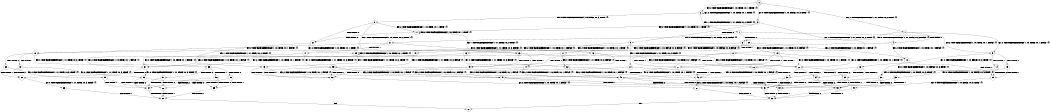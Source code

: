 digraph BCG {
size = "7, 10.5";
center = TRUE;
node [shape = circle];
0 [peripheries = 2];
0 -> 1 [label = "EX !1 !ATOMIC_EXCH_BRANCH (1, +1, TRUE, +0, 2, TRUE) !{}"];
0 -> 2 [label = "EX !2 !ATOMIC_EXCH_BRANCH (1, +0, TRUE, +0, 1, TRUE) !{}"];
0 -> 3 [label = "EX !0 !ATOMIC_EXCH_BRANCH (1, +0, FALSE, +0, 3, TRUE) !{}"];
1 -> 4 [label = "TERMINATE !1"];
1 -> 5 [label = "EX !2 !ATOMIC_EXCH_BRANCH (1, +0, TRUE, +0, 1, FALSE) !{}"];
1 -> 6 [label = "EX !0 !ATOMIC_EXCH_BRANCH (1, +0, FALSE, +0, 3, FALSE) !{}"];
2 -> 7 [label = "EX !1 !ATOMIC_EXCH_BRANCH (1, +1, TRUE, +0, 2, TRUE) !{}"];
2 -> 8 [label = "EX !0 !ATOMIC_EXCH_BRANCH (1, +0, FALSE, +0, 3, TRUE) !{}"];
2 -> 2 [label = "EX !2 !ATOMIC_EXCH_BRANCH (1, +0, TRUE, +0, 1, TRUE) !{}"];
3 -> 9 [label = "TERMINATE !0"];
3 -> 10 [label = "EX !1 !ATOMIC_EXCH_BRANCH (1, +1, TRUE, +0, 2, TRUE) !{}"];
3 -> 11 [label = "EX !2 !ATOMIC_EXCH_BRANCH (1, +0, TRUE, +0, 1, TRUE) !{}"];
4 -> 12 [label = "EX !2 !ATOMIC_EXCH_BRANCH (1, +0, TRUE, +0, 1, FALSE) !{}"];
4 -> 13 [label = "EX !0 !ATOMIC_EXCH_BRANCH (1, +0, FALSE, +0, 3, FALSE) !{}"];
5 -> 14 [label = "TERMINATE !1"];
5 -> 15 [label = "TERMINATE !2"];
5 -> 16 [label = "EX !0 !ATOMIC_EXCH_BRANCH (1, +0, FALSE, +0, 3, TRUE) !{}"];
6 -> 17 [label = "TERMINATE !1"];
6 -> 18 [label = "EX !2 !ATOMIC_EXCH_BRANCH (1, +0, TRUE, +0, 1, FALSE) !{}"];
6 -> 19 [label = "EX !0 !ATOMIC_EXCH_BRANCH (1, +1, TRUE, +0, 3, FALSE) !{}"];
7 -> 20 [label = "TERMINATE !1"];
7 -> 21 [label = "EX !0 !ATOMIC_EXCH_BRANCH (1, +0, FALSE, +0, 3, FALSE) !{}"];
7 -> 5 [label = "EX !2 !ATOMIC_EXCH_BRANCH (1, +0, TRUE, +0, 1, FALSE) !{}"];
8 -> 22 [label = "TERMINATE !0"];
8 -> 23 [label = "EX !1 !ATOMIC_EXCH_BRANCH (1, +1, TRUE, +0, 2, TRUE) !{}"];
8 -> 11 [label = "EX !2 !ATOMIC_EXCH_BRANCH (1, +0, TRUE, +0, 1, TRUE) !{}"];
9 -> 24 [label = "EX !1 !ATOMIC_EXCH_BRANCH (1, +1, TRUE, +0, 2, TRUE) !{}"];
9 -> 25 [label = "EX !2 !ATOMIC_EXCH_BRANCH (1, +0, TRUE, +0, 1, TRUE) !{}"];
10 -> 26 [label = "TERMINATE !1"];
10 -> 27 [label = "TERMINATE !0"];
10 -> 28 [label = "EX !2 !ATOMIC_EXCH_BRANCH (1, +0, TRUE, +0, 1, FALSE) !{}"];
11 -> 22 [label = "TERMINATE !0"];
11 -> 23 [label = "EX !1 !ATOMIC_EXCH_BRANCH (1, +1, TRUE, +0, 2, TRUE) !{}"];
11 -> 11 [label = "EX !2 !ATOMIC_EXCH_BRANCH (1, +0, TRUE, +0, 1, TRUE) !{}"];
12 -> 29 [label = "TERMINATE !2"];
12 -> 30 [label = "EX !0 !ATOMIC_EXCH_BRANCH (1, +0, FALSE, +0, 3, TRUE) !{}"];
13 -> 31 [label = "EX !2 !ATOMIC_EXCH_BRANCH (1, +0, TRUE, +0, 1, FALSE) !{}"];
13 -> 32 [label = "EX !0 !ATOMIC_EXCH_BRANCH (1, +1, TRUE, +0, 3, FALSE) !{}"];
14 -> 29 [label = "TERMINATE !2"];
14 -> 30 [label = "EX !0 !ATOMIC_EXCH_BRANCH (1, +0, FALSE, +0, 3, TRUE) !{}"];
15 -> 29 [label = "TERMINATE !1"];
15 -> 33 [label = "EX !0 !ATOMIC_EXCH_BRANCH (1, +0, FALSE, +0, 3, TRUE) !{}"];
16 -> 34 [label = "TERMINATE !1"];
16 -> 35 [label = "TERMINATE !2"];
16 -> 36 [label = "TERMINATE !0"];
17 -> 32 [label = "EX !0 !ATOMIC_EXCH_BRANCH (1, +1, TRUE, +0, 3, FALSE) !{}"];
17 -> 31 [label = "EX !2 !ATOMIC_EXCH_BRANCH (1, +0, TRUE, +0, 1, FALSE) !{}"];
18 -> 37 [label = "TERMINATE !1"];
18 -> 38 [label = "TERMINATE !2"];
18 -> 39 [label = "EX !0 !ATOMIC_EXCH_BRANCH (1, +1, TRUE, +0, 3, TRUE) !{}"];
19 -> 26 [label = "TERMINATE !1"];
19 -> 27 [label = "TERMINATE !0"];
19 -> 28 [label = "EX !2 !ATOMIC_EXCH_BRANCH (1, +0, TRUE, +0, 1, FALSE) !{}"];
20 -> 12 [label = "EX !2 !ATOMIC_EXCH_BRANCH (1, +0, TRUE, +0, 1, FALSE) !{}"];
20 -> 40 [label = "EX !0 !ATOMIC_EXCH_BRANCH (1, +0, FALSE, +0, 3, FALSE) !{}"];
21 -> 41 [label = "TERMINATE !1"];
21 -> 18 [label = "EX !2 !ATOMIC_EXCH_BRANCH (1, +0, TRUE, +0, 1, FALSE) !{}"];
21 -> 42 [label = "EX !0 !ATOMIC_EXCH_BRANCH (1, +1, TRUE, +0, 3, FALSE) !{}"];
22 -> 25 [label = "EX !2 !ATOMIC_EXCH_BRANCH (1, +0, TRUE, +0, 1, TRUE) !{}"];
22 -> 43 [label = "EX !1 !ATOMIC_EXCH_BRANCH (1, +1, TRUE, +0, 2, TRUE) !{}"];
23 -> 44 [label = "TERMINATE !1"];
23 -> 45 [label = "TERMINATE !0"];
23 -> 28 [label = "EX !2 !ATOMIC_EXCH_BRANCH (1, +0, TRUE, +0, 1, FALSE) !{}"];
24 -> 46 [label = "TERMINATE !1"];
24 -> 47 [label = "EX !2 !ATOMIC_EXCH_BRANCH (1, +0, TRUE, +0, 1, FALSE) !{}"];
25 -> 43 [label = "EX !1 !ATOMIC_EXCH_BRANCH (1, +1, TRUE, +0, 2, TRUE) !{}"];
25 -> 25 [label = "EX !2 !ATOMIC_EXCH_BRANCH (1, +0, TRUE, +0, 1, TRUE) !{}"];
26 -> 46 [label = "TERMINATE !0"];
26 -> 48 [label = "EX !2 !ATOMIC_EXCH_BRANCH (1, +0, TRUE, +0, 1, FALSE) !{}"];
27 -> 46 [label = "TERMINATE !1"];
27 -> 47 [label = "EX !2 !ATOMIC_EXCH_BRANCH (1, +0, TRUE, +0, 1, FALSE) !{}"];
28 -> 34 [label = "TERMINATE !1"];
28 -> 35 [label = "TERMINATE !2"];
28 -> 36 [label = "TERMINATE !0"];
29 -> 49 [label = "EX !0 !ATOMIC_EXCH_BRANCH (1, +0, FALSE, +0, 3, TRUE) !{}"];
30 -> 50 [label = "TERMINATE !2"];
30 -> 51 [label = "TERMINATE !0"];
31 -> 52 [label = "TERMINATE !2"];
31 -> 53 [label = "EX !0 !ATOMIC_EXCH_BRANCH (1, +1, TRUE, +0, 3, TRUE) !{}"];
32 -> 46 [label = "TERMINATE !0"];
32 -> 48 [label = "EX !2 !ATOMIC_EXCH_BRANCH (1, +0, TRUE, +0, 1, FALSE) !{}"];
33 -> 50 [label = "TERMINATE !1"];
33 -> 54 [label = "TERMINATE !0"];
34 -> 50 [label = "TERMINATE !2"];
34 -> 51 [label = "TERMINATE !0"];
35 -> 50 [label = "TERMINATE !1"];
35 -> 54 [label = "TERMINATE !0"];
36 -> 51 [label = "TERMINATE !1"];
36 -> 54 [label = "TERMINATE !2"];
37 -> 53 [label = "EX !0 !ATOMIC_EXCH_BRANCH (1, +1, TRUE, +0, 3, TRUE) !{}"];
37 -> 52 [label = "TERMINATE !2"];
38 -> 55 [label = "EX !0 !ATOMIC_EXCH_BRANCH (1, +1, TRUE, +0, 3, TRUE) !{}"];
38 -> 52 [label = "TERMINATE !1"];
39 -> 56 [label = "TERMINATE !1"];
39 -> 57 [label = "TERMINATE !2"];
39 -> 58 [label = "TERMINATE !0"];
40 -> 31 [label = "EX !2 !ATOMIC_EXCH_BRANCH (1, +0, TRUE, +0, 1, FALSE) !{}"];
40 -> 59 [label = "EX !0 !ATOMIC_EXCH_BRANCH (1, +1, TRUE, +0, 3, FALSE) !{}"];
41 -> 31 [label = "EX !2 !ATOMIC_EXCH_BRANCH (1, +0, TRUE, +0, 1, FALSE) !{}"];
41 -> 59 [label = "EX !0 !ATOMIC_EXCH_BRANCH (1, +1, TRUE, +0, 3, FALSE) !{}"];
42 -> 44 [label = "TERMINATE !1"];
42 -> 45 [label = "TERMINATE !0"];
42 -> 28 [label = "EX !2 !ATOMIC_EXCH_BRANCH (1, +0, TRUE, +0, 1, FALSE) !{}"];
43 -> 60 [label = "TERMINATE !1"];
43 -> 47 [label = "EX !2 !ATOMIC_EXCH_BRANCH (1, +0, TRUE, +0, 1, FALSE) !{}"];
44 -> 48 [label = "EX !2 !ATOMIC_EXCH_BRANCH (1, +0, TRUE, +0, 1, FALSE) !{}"];
44 -> 60 [label = "TERMINATE !0"];
45 -> 47 [label = "EX !2 !ATOMIC_EXCH_BRANCH (1, +0, TRUE, +0, 1, FALSE) !{}"];
45 -> 60 [label = "TERMINATE !1"];
46 -> 61 [label = "EX !2 !ATOMIC_EXCH_BRANCH (1, +0, TRUE, +0, 1, FALSE) !{}"];
47 -> 51 [label = "TERMINATE !1"];
47 -> 54 [label = "TERMINATE !2"];
48 -> 50 [label = "TERMINATE !2"];
48 -> 51 [label = "TERMINATE !0"];
49 -> 62 [label = "TERMINATE !0"];
50 -> 62 [label = "TERMINATE !0"];
51 -> 62 [label = "TERMINATE !2"];
52 -> 63 [label = "EX !0 !ATOMIC_EXCH_BRANCH (1, +1, TRUE, +0, 3, TRUE) !{}"];
53 -> 64 [label = "TERMINATE !2"];
53 -> 65 [label = "TERMINATE !0"];
54 -> 62 [label = "TERMINATE !1"];
55 -> 64 [label = "TERMINATE !1"];
55 -> 66 [label = "TERMINATE !0"];
56 -> 64 [label = "TERMINATE !2"];
56 -> 65 [label = "TERMINATE !0"];
57 -> 64 [label = "TERMINATE !1"];
57 -> 66 [label = "TERMINATE !0"];
58 -> 65 [label = "TERMINATE !1"];
58 -> 66 [label = "TERMINATE !2"];
59 -> 60 [label = "TERMINATE !0"];
59 -> 48 [label = "EX !2 !ATOMIC_EXCH_BRANCH (1, +0, TRUE, +0, 1, FALSE) !{}"];
60 -> 61 [label = "EX !2 !ATOMIC_EXCH_BRANCH (1, +0, TRUE, +0, 1, FALSE) !{}"];
61 -> 62 [label = "TERMINATE !2"];
62 -> 67 [label = "exit"];
63 -> 68 [label = "TERMINATE !0"];
64 -> 68 [label = "TERMINATE !0"];
65 -> 68 [label = "TERMINATE !2"];
66 -> 68 [label = "TERMINATE !1"];
68 -> 67 [label = "exit"];
}
